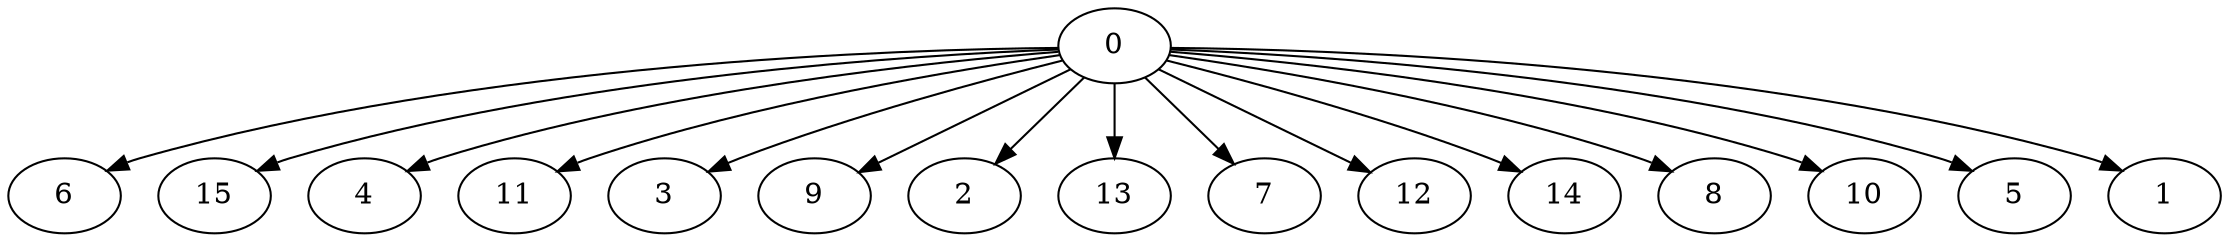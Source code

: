 digraph "Fork_Nodes_16_CCR_0.10_WeightType_Random" {
	graph ["Duplicate states"=0,
		GraphType=Fork,
		"Max states in OPEN"=0,
		Modes="120000ms; topo-ordered tasks, ; Pruning: task equivalence, fixed order ready list, ; F-value: ; Optimisation: best schedule length (\
SL) optimisation on equal, ",
		NumberOfTasks=16,
		"Pruned using list schedule length"=44445,
		"States removed from OPEN"=0,
		TargetSystem="Homogeneous-6",
		"Time to schedule (ms)"=306,
		"Total idle time"=324,
		"Total schedule length"=210,
		"Total sequential time"=912,
		"Total states created"=74208
	];
	0	["Finish time"=61,
		Processor=0,
		"Start time"=0,
		Weight=61];
	6	["Finish time"=155,
		Processor=1,
		"Start time"=67,
		Weight=88];
	0 -> 6	[Weight=6];
	15	["Finish time"=205,
		Processor=2,
		"Start time"=117,
		Weight=88];
	0 -> 15	[Weight=8];
	4	["Finish time"=144,
		Processor=3,
		"Start time"=65,
		Weight=79];
	0 -> 4	[Weight=4];
	11	["Finish time"=142,
		Processor=4,
		"Start time"=63,
		Weight=79];
	0 -> 11	[Weight=2];
	3	["Finish time"=205,
		Processor=5,
		"Start time"=135,
		Weight=70];
	0 -> 3	[Weight=9];
	9	["Finish time"=135,
		Processor=5,
		"Start time"=65,
		Weight=70];
	0 -> 9	[Weight=4];
	2	["Finish time"=203,
		Processor=4,
		"Start time"=142,
		Weight=61];
	0 -> 2	[Weight=4];
	13	["Finish time"=205,
		Processor=3,
		"Start time"=144,
		Weight=61];
	0 -> 13	[Weight=8];
	7	["Finish time"=117,
		Processor=2,
		"Start time"=64,
		Weight=53];
	0 -> 7	[Weight=3];
	12	["Finish time"=131,
		Processor=0,
		"Start time"=87,
		Weight=44];
	0 -> 12	[Weight=8];
	14	["Finish time"=210,
		Processor=0,
		"Start time"=166,
		Weight=44];
	0 -> 14	[Weight=10];
	8	["Finish time"=208,
		Processor=1,
		"Start time"=173,
		Weight=35];
	0 -> 8	[Weight=9];
	10	["Finish time"=166,
		Processor=0,
		"Start time"=131,
		Weight=35];
	0 -> 10	[Weight=8];
	5	["Finish time"=87,
		Processor=0,
		"Start time"=61,
		Weight=26];
	0 -> 5	[Weight=2];
	1	["Finish time"=173,
		Processor=1,
		"Start time"=155,
		Weight=18];
	0 -> 1	[Weight=6];
}
